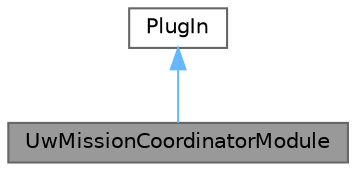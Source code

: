 digraph "UwMissionCoordinatorModule"
{
 // LATEX_PDF_SIZE
  bgcolor="transparent";
  edge [fontname=Helvetica,fontsize=10,labelfontname=Helvetica,labelfontsize=10];
  node [fontname=Helvetica,fontsize=10,shape=box,height=0.2,width=0.4];
  Node1 [id="Node000001",label="UwMissionCoordinatorModule",height=0.2,width=0.4,color="gray40", fillcolor="grey60", style="filled", fontcolor="black",tooltip="UwMissionCoordinatorModule class is used to manage AUV followers and to collect statistics about them..."];
  Node2 -> Node1 [id="edge1_Node000001_Node000002",dir="back",color="steelblue1",style="solid",tooltip=" "];
  Node2 [id="Node000002",label="PlugIn",height=0.2,width=0.4,color="gray40", fillcolor="white", style="filled",tooltip=" "];
}
